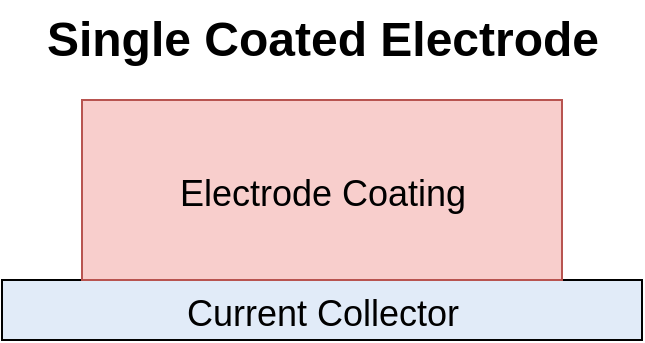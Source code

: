 <mxfile>
    <diagram id="5ydP_mNCoAJ0G2GhFtXP" name="Page-1">
        <mxGraphModel dx="477" dy="464" grid="1" gridSize="10" guides="1" tooltips="1" connect="1" arrows="1" fold="1" page="1" pageScale="1" pageWidth="850" pageHeight="1100" math="0" shadow="0">
            <root>
                <mxCell id="0"/>
                <mxCell id="1" parent="0"/>
                <mxCell id="2" value="" style="rounded=0;whiteSpace=wrap;html=1;fillColor=#E1EBF8;" parent="1" vertex="1">
                    <mxGeometry x="80" y="210" width="320" height="30" as="geometry"/>
                </mxCell>
                <mxCell id="3" value="" style="rounded=0;whiteSpace=wrap;html=1;fillColor=#005CA2;" parent="1" vertex="1">
                    <mxGeometry x="120" y="120" width="240" height="90" as="geometry"/>
                </mxCell>
                <mxCell id="11" value="Single Coated Electrode" style="text;strokeColor=none;fillColor=none;html=1;fontSize=24;fontStyle=1;verticalAlign=middle;align=center;" parent="1" vertex="1">
                    <mxGeometry x="190" y="70" width="100" height="40" as="geometry"/>
                </mxCell>
                <mxCell id="16" value="&lt;span style=&quot;font-weight: normal;&quot;&gt;&lt;font style=&quot;font-size: 18px;&quot;&gt;Current Collector&lt;br&gt;&lt;/font&gt;&lt;/span&gt;" style="text;strokeColor=none;fillColor=none;html=1;fontSize=24;fontStyle=1;verticalAlign=middle;align=center;" parent="1" vertex="1">
                    <mxGeometry x="80" y="210" width="320" height="30" as="geometry"/>
                </mxCell>
                <mxCell id="17" value="&lt;span style=&quot;font-weight: normal;&quot;&gt;&lt;font style=&quot;font-size: 18px; color: rgb(0, 0, 0);&quot;&gt;Electrode Coating&lt;/font&gt;&lt;/span&gt;" style="text;strokeColor=#b85450;fillColor=#f8cecc;html=1;fontSize=24;fontStyle=1;verticalAlign=middle;align=center;" parent="1" vertex="1">
                    <mxGeometry x="120" y="120" width="240" height="90" as="geometry"/>
                </mxCell>
            </root>
        </mxGraphModel>
    </diagram>
</mxfile>